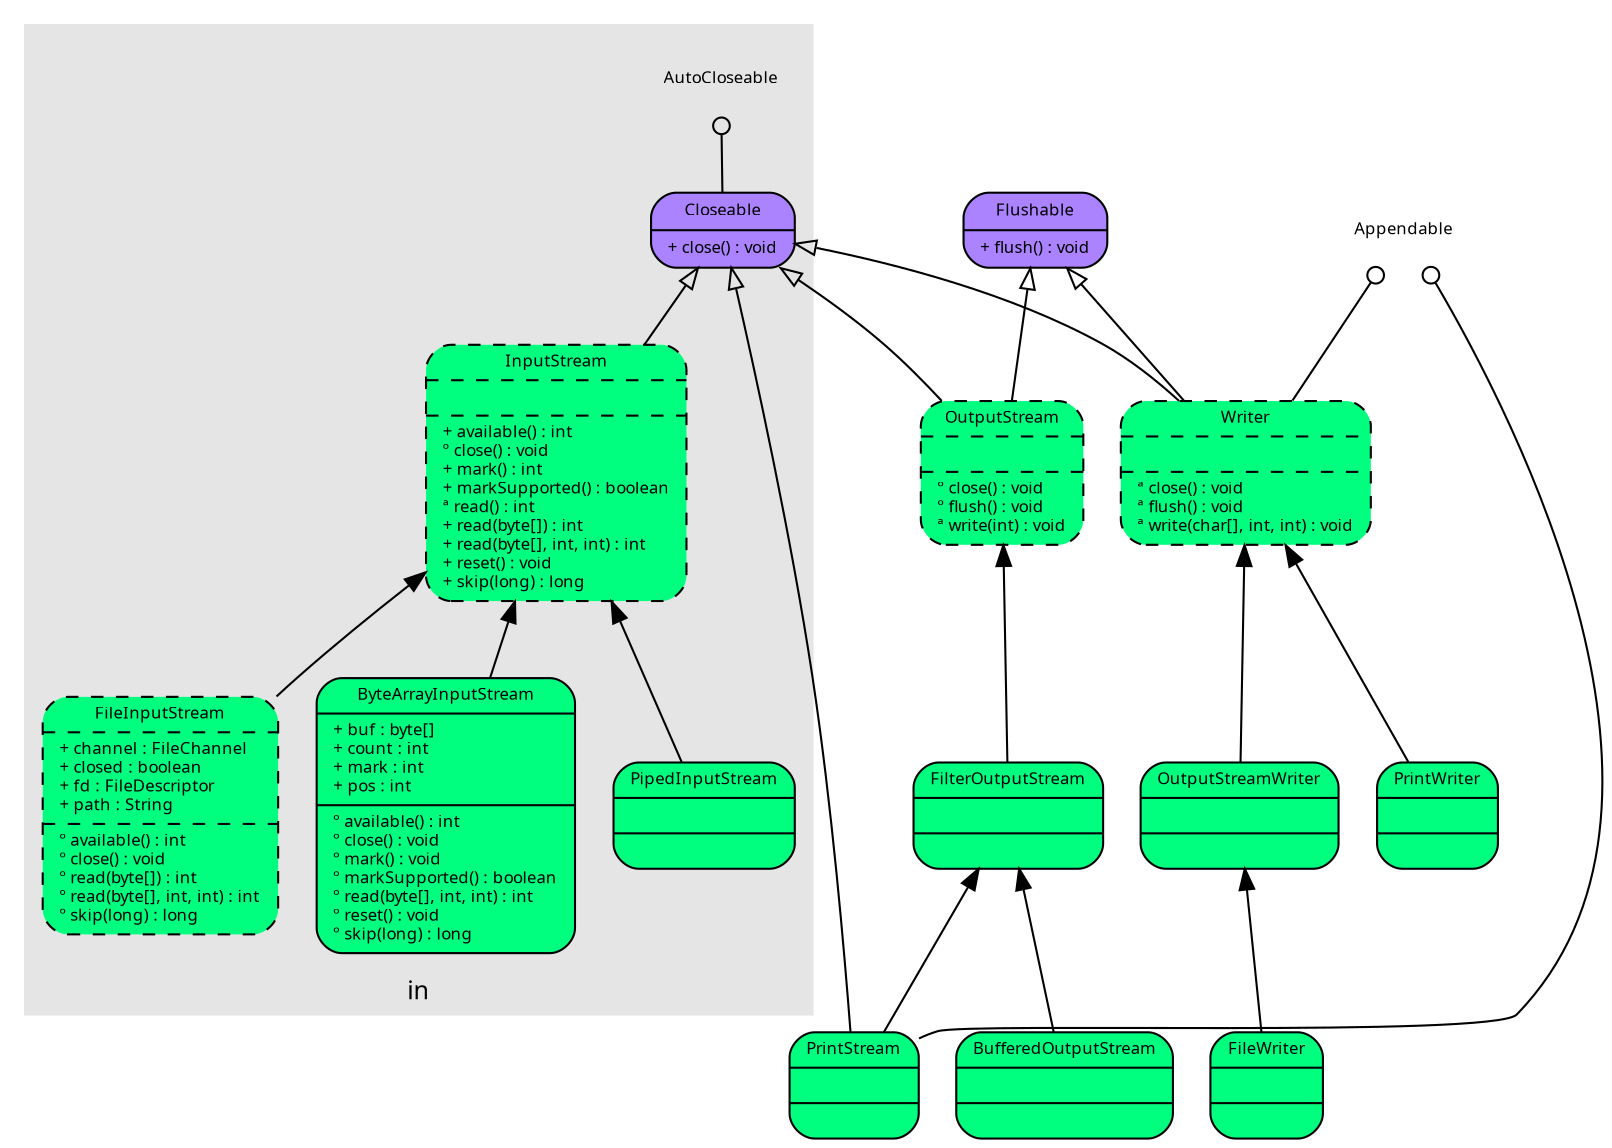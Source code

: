 digraph name {
	rankdir = BT;
    fontname = "Verdana";
    fontsize = 12;
    node [fontname = "Verdana", fontsize = 8, shape = "record"];
    edge [fontname = "Verdana", fontsize = 8];
	
	subgraph cluster25 {
		label = "hybrid";
		style = filled;
		color = grey90;
	}	
	
	subgraph cluster50 {
		label = "in";
		style = filled;
		color = grey90;
		AutoCloseable [shape = "plaintext", label = "AutoCloseable"];
		ByteArrayInputStream [label = "{<f0>ByteArrayInputStream|<f1>+ buf : byte[]\l+ count : int\l+ mark : int\l+ pos : int\l|<f2>&#186; available() : int\l&#186; close() : void\l&#186; mark() : void\l&#186; markSupported() : boolean\l&#186; read(byte[], int, int) : int\l&#186; reset() : void\l&#186; skip(long) : long\l}", style = "rounded, filled", fillcolor = "springgreen"];
		Closeable [label = "{<f0>Closeable|<f2>+ close() : void\l}", style = "rounded, filled", fillcolor = "mediumpurple1"];
		FileInputStream [label = "{<f0>FileInputStream|<f1>+ channel : FileChannel\l+ closed : boolean\l+ fd : FileDescriptor\l+ path : String\l|<f2>&#186; available() : int\l&#186; close() : void\l&#186; read(byte[]) : int\l&#186; read(byte[], int, int) : int\l&#186; skip(long) : long\l}", style = "rounded, filled, dashed", fillcolor = "springgreen"];
		InputStream [label = "{<f0>InputStream||<f2>+ available() : int\l&#186; close() : void\l+ mark() : int\l+ markSupported() : boolean\l&#170; read() : int\l+ read(byte[]) : int\l+ read(byte[], int, int) : int\l+ reset() : void\l+ skip(long) : long\l}", style = "rounded, filled, dashed", fillcolor = "springgreen"];
		PipedInputStream [label = "{<f0>PipedInputStream||}", style = "rounded, filled", fillcolor = "springgreen"];
	}
	
	subgraph cluster75 {
		label = "out";
		style = filled;
		color = grey90;
	}
	
	Appendable [shape = "plaintext", label = "Appendable"];
	BufferedOutputStream [label = "{<f0>BufferedOutputStream||}", style = "rounded, filled", fillcolor = "springgreen"];
	FileWriter [label = "{<f0>FileWriter||}", style = "rounded, filled", fillcolor = "springgreen"];
	FilterOutputStream [label = "{<f0>FilterOutputStream||}", style = "rounded, filled", fillcolor = "springgreen"];
	Flushable [label = "{<f0>Flushable|<f2>+ flush() : void\l}", style = "rounded, filled", fillcolor = "mediumpurple1"];
	OutputStream [label = "{<f0>OutputStream||<f2>&#186; close() : void\l&#186; flush() : void\l&#170; write(int) : void\l}", style = "rounded, filled, dashed", fillcolor = "springgreen"];
	OutputStreamWriter [label = "{<f0>OutputStreamWriter||}", style = "rounded, filled", fillcolor = "springgreen"];
	PrintStream [label = "{<f0>PrintStream||}", style = "rounded, filled", fillcolor = "springgreen"];
	PrintWriter [label = "{<f0>PrintWriter||}", style = "rounded, filled", fillcolor = "springgreen"];
	Writer [label = "{<f0>Writer||<f2>&#170; close() : void\l&#170; flush() : void\l&#170; write(char[], int, int) : void\l}", style = "rounded, filled, dashed", fillcolor = "springgreen"];
	
	// other creatures
	
	// interface_minor [shape = "plaintext", label = "Interface_minor"];
	// interface [label = "{<f0>Interface|<f2>+ method() : return_type\l}", style = "rounded, filled", fillcolor = "mediumpurple1"];
	// abstract_class [label = "{<f0>Abstract_Class|<f1>+ field1 : type\l+ filed2 : type\l|<f2>&#170; abstract_method() : return_type\l&#537; static_method() : return_type\l+ method() : return_type\l}", style = "rounded, filled, dashed", fillcolor = "springgreen"];
	// class [label = "{<f0>Class|<f1>+ field1 : type\l+ filed2 : type\l|<f2>+ method() : return_type\l&#537; static_method() : return_type\l&#186; overriden_method() : return_type\l}", style = "rounded, filled", fillcolor = "springgreen"];
	
	/*
	subgraph cluster {
		label = "";
		style = filled;
		color = grey90;
	}
	*/

	// input stream
	InputStream -> Closeable [arrowhead = "empty"];
	ByteArrayInputStream -> InputStream;
	FileInputStream -> InputStream;
	PipedInputStream -> InputStream;
	
	BufferedOutputStream -> FilterOutputStream;
	FilterOutputStream -> OutputStream;
	OutputStream -> Closeable [arrowhead = "empty"];
	OutputStream -> Flushable [arrowhead = "empty"];
	Closeable -> AutoCloseable [arrowhead = "odot"];
	FileWriter -> OutputStreamWriter;
	OutputStreamWriter -> Writer;
	Writer -> Closeable [arrowhead = "empty"];
	Writer -> Flushable [arrowhead = "empty"];
	Writer -> Appendable [arrowhead = "odot"];
	PrintStream -> FilterOutputStream;
	PrintStream -> Closeable [arrowhead = "empty"];
	PrintStream -> Appendable [arrowhead = "odot"];
	PrintWriter -> Writer;

	
	// Implementation -> Interface [arrowhead = "empty"];
	// Subclass -> Class;	
	// Referer -> Referee [arrowhead = "vee"];
	// Implementation -> InterfaceMinor [arrowhead = "odot"];
	
	
	// current is current_progress_item
}
